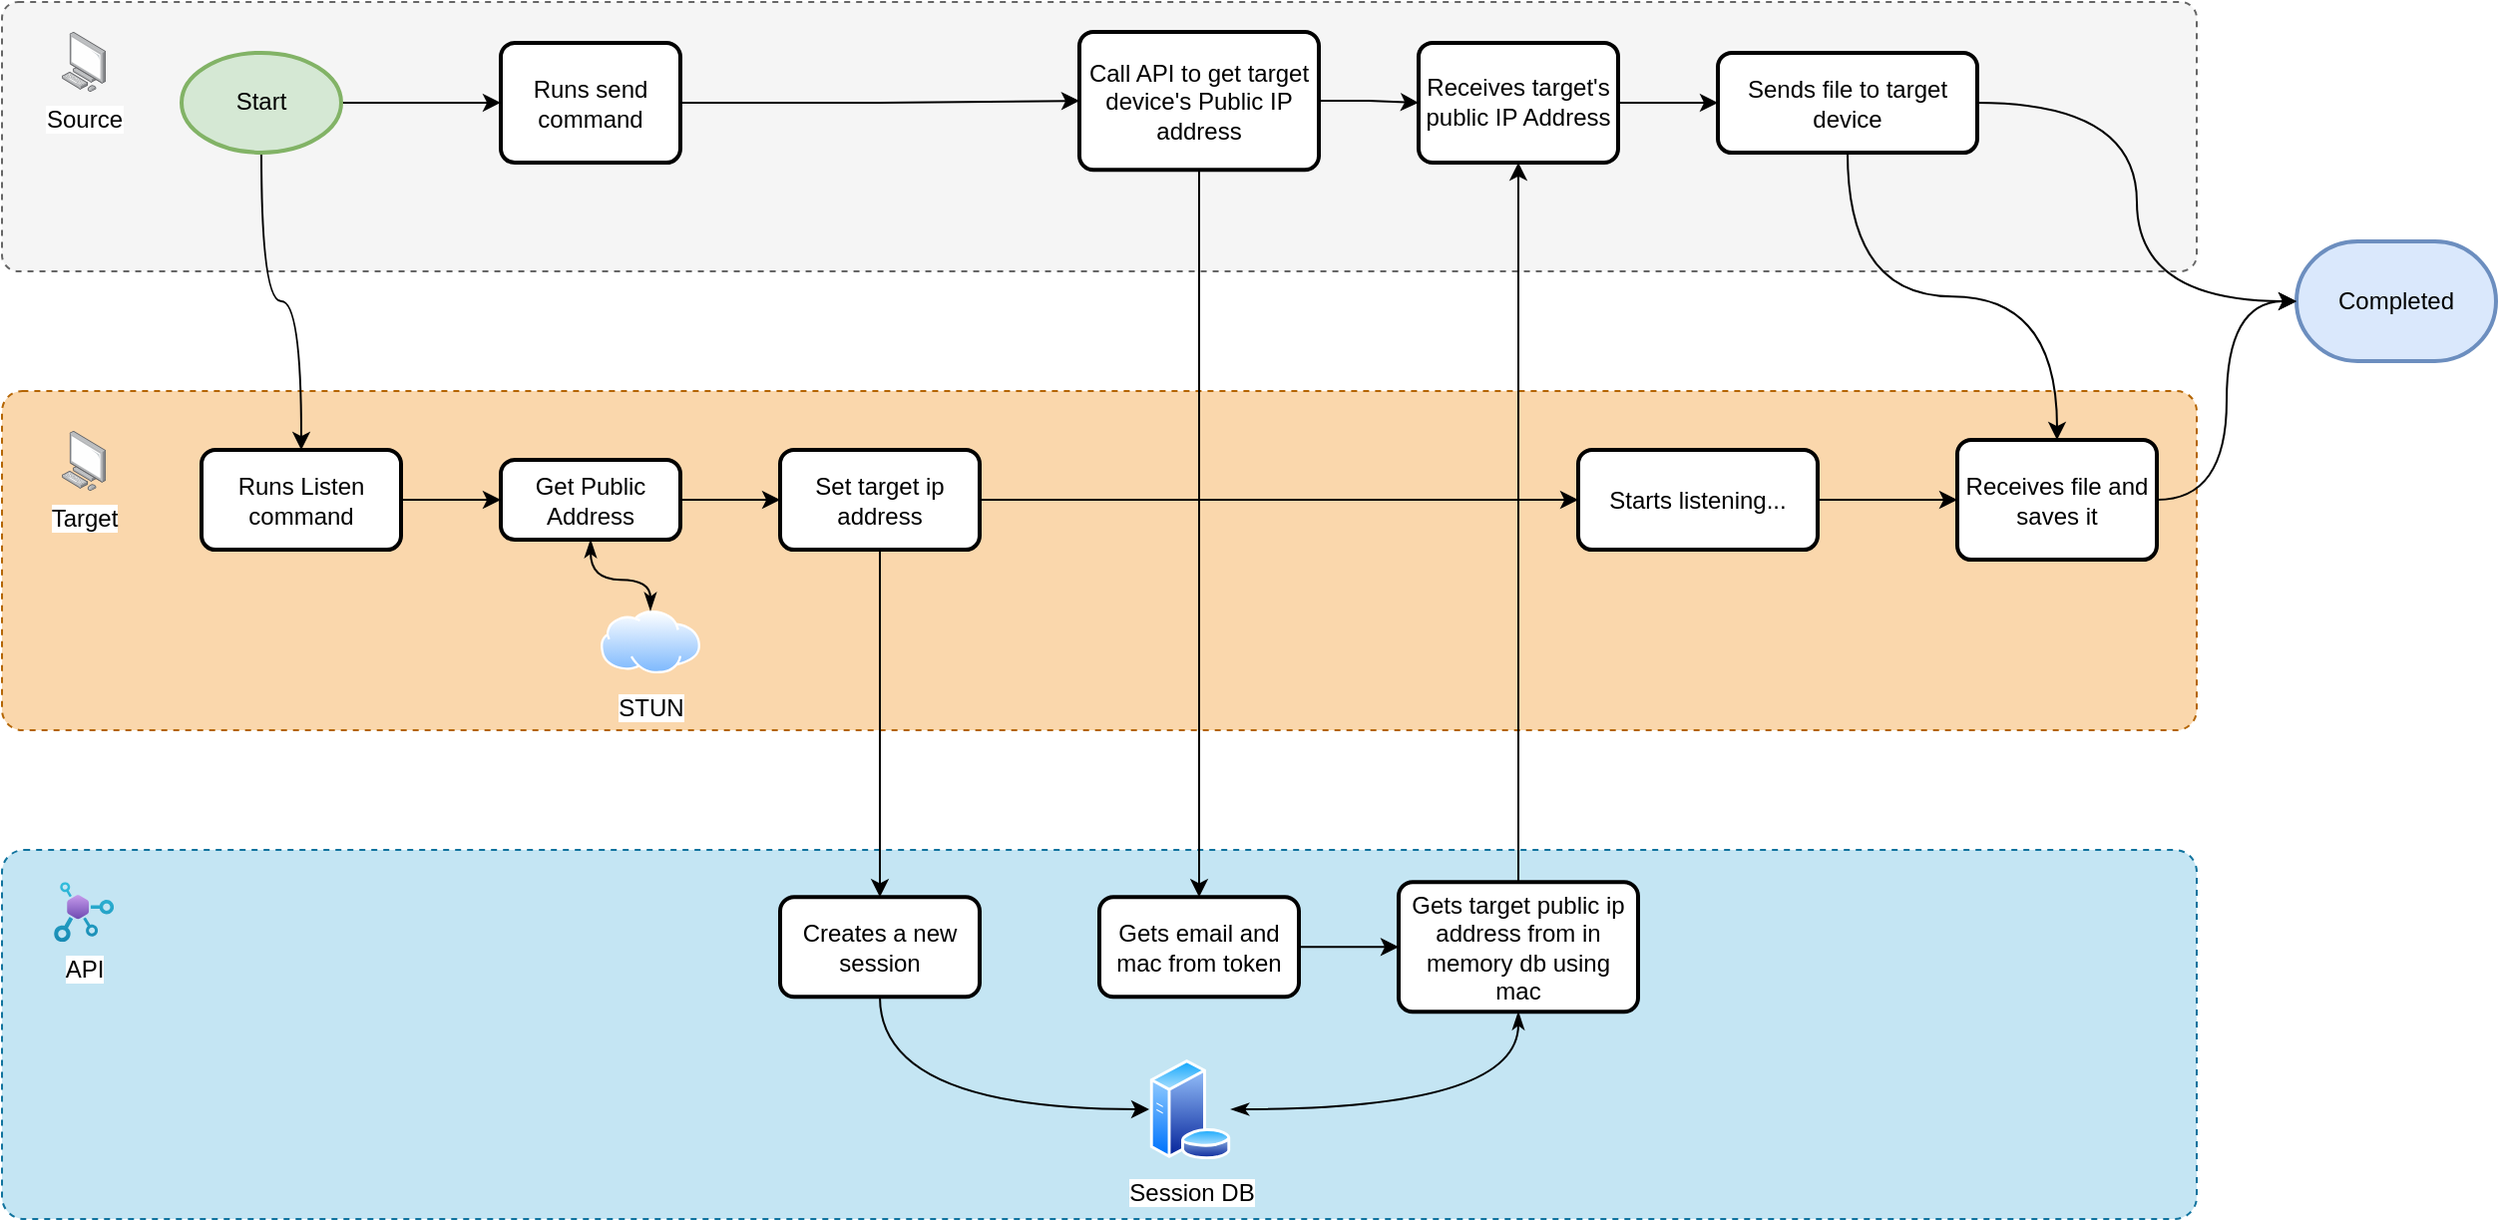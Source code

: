 <mxfile version="26.1.0">
  <diagram name="Page-1" id="CKk31lzkcVAHASGroGEC">
    <mxGraphModel dx="1439" dy="1298" grid="1" gridSize="10" guides="1" tooltips="1" connect="1" arrows="1" fold="1" page="1" pageScale="1" pageWidth="1169" pageHeight="827" math="0" shadow="0">
      <root>
        <mxCell id="0" />
        <mxCell id="1" parent="0" />
        <mxCell id="ZGtwyLP66gOGG5NbPFuv-45" value="" style="rounded=1;whiteSpace=wrap;html=1;fillColor=light-dark(#c4e5f3, #173d4d);dashed=1;arcSize=6;strokeColor=#10739e;" vertex="1" parent="1">
          <mxGeometry x="10" y="455" width="1100" height="185" as="geometry" />
        </mxCell>
        <mxCell id="ZGtwyLP66gOGG5NbPFuv-44" value="" style="rounded=1;whiteSpace=wrap;html=1;fillColor=#fad7ac;dashed=1;arcSize=6;strokeColor=#b46504;" vertex="1" parent="1">
          <mxGeometry x="10" y="225" width="1100" height="170" as="geometry" />
        </mxCell>
        <mxCell id="ZGtwyLP66gOGG5NbPFuv-43" value="" style="rounded=1;whiteSpace=wrap;html=1;fillColor=#f5f5f5;dashed=1;arcSize=6;strokeColor=#666666;fontColor=#333333;" vertex="1" parent="1">
          <mxGeometry x="10" y="30" width="1100" height="135" as="geometry" />
        </mxCell>
        <mxCell id="ZGtwyLP66gOGG5NbPFuv-1" value="Source" style="image;points=[];aspect=fixed;html=1;align=center;shadow=0;dashed=0;image=img/lib/allied_telesis/computer_and_terminals/Personal_Computer.svg;" vertex="1" parent="1">
          <mxGeometry x="40" y="45" width="22.14" height="30" as="geometry" />
        </mxCell>
        <mxCell id="ZGtwyLP66gOGG5NbPFuv-2" value="Target" style="image;points=[];aspect=fixed;html=1;align=center;shadow=0;dashed=0;image=img/lib/allied_telesis/computer_and_terminals/Personal_Computer.svg;" vertex="1" parent="1">
          <mxGeometry x="40" y="245" width="22.14" height="30" as="geometry" />
        </mxCell>
        <mxCell id="ZGtwyLP66gOGG5NbPFuv-3" value="API" style="image;aspect=fixed;html=1;points=[];align=center;fontSize=12;image=img/lib/azure2/web/API_Center.svg;" vertex="1" parent="1">
          <mxGeometry x="36.07" y="471.15" width="30" height="30" as="geometry" />
        </mxCell>
        <mxCell id="ZGtwyLP66gOGG5NbPFuv-4" value="STUN" style="image;aspect=fixed;perimeter=ellipsePerimeter;html=1;align=center;shadow=0;dashed=0;spacingTop=3;image=img/lib/active_directory/internet_cloud.svg;" vertex="1" parent="1">
          <mxGeometry x="310" y="335" width="50" height="31.5" as="geometry" />
        </mxCell>
        <mxCell id="ZGtwyLP66gOGG5NbPFuv-6" value="Session DB" style="image;aspect=fixed;perimeter=ellipsePerimeter;html=1;align=center;shadow=0;dashed=0;spacingTop=3;image=img/lib/active_directory/database_server.svg;" vertex="1" parent="1">
          <mxGeometry x="585" y="560" width="41" height="50" as="geometry" />
        </mxCell>
        <mxCell id="ZGtwyLP66gOGG5NbPFuv-17" style="edgeStyle=orthogonalEdgeStyle;rounded=0;orthogonalLoop=1;jettySize=auto;html=1;exitX=0.5;exitY=1;exitDx=0;exitDy=0;entryX=0.5;entryY=0;entryDx=0;entryDy=0;curved=1;startArrow=classicThin;startFill=1;endArrow=classicThin;endFill=1;" edge="1" parent="1" source="ZGtwyLP66gOGG5NbPFuv-15" target="ZGtwyLP66gOGG5NbPFuv-4">
          <mxGeometry relative="1" as="geometry" />
        </mxCell>
        <mxCell id="ZGtwyLP66gOGG5NbPFuv-19" value="" style="edgeStyle=orthogonalEdgeStyle;rounded=0;orthogonalLoop=1;jettySize=auto;html=1;" edge="1" parent="1" source="ZGtwyLP66gOGG5NbPFuv-15" target="ZGtwyLP66gOGG5NbPFuv-18">
          <mxGeometry relative="1" as="geometry" />
        </mxCell>
        <mxCell id="ZGtwyLP66gOGG5NbPFuv-15" value="Get Public Address" style="rounded=1;whiteSpace=wrap;html=1;absoluteArcSize=1;arcSize=14;strokeWidth=2;" vertex="1" parent="1">
          <mxGeometry x="260" y="259.55" width="90" height="40" as="geometry" />
        </mxCell>
        <mxCell id="ZGtwyLP66gOGG5NbPFuv-21" style="edgeStyle=orthogonalEdgeStyle;rounded=0;orthogonalLoop=1;jettySize=auto;html=1;exitX=0.5;exitY=1;exitDx=0;exitDy=0;entryX=0.5;entryY=0;entryDx=0;entryDy=0;curved=1;" edge="1" parent="1" source="ZGtwyLP66gOGG5NbPFuv-18" target="ZGtwyLP66gOGG5NbPFuv-20">
          <mxGeometry relative="1" as="geometry" />
        </mxCell>
        <mxCell id="ZGtwyLP66gOGG5NbPFuv-24" style="edgeStyle=orthogonalEdgeStyle;rounded=0;orthogonalLoop=1;jettySize=auto;html=1;exitX=1;exitY=0.5;exitDx=0;exitDy=0;entryX=0;entryY=0.5;entryDx=0;entryDy=0;" edge="1" parent="1" source="ZGtwyLP66gOGG5NbPFuv-18" target="ZGtwyLP66gOGG5NbPFuv-23">
          <mxGeometry relative="1" as="geometry" />
        </mxCell>
        <mxCell id="ZGtwyLP66gOGG5NbPFuv-18" value="Set target ip address" style="rounded=1;whiteSpace=wrap;html=1;absoluteArcSize=1;arcSize=14;strokeWidth=2;" vertex="1" parent="1">
          <mxGeometry x="400" y="254.55" width="100" height="50" as="geometry" />
        </mxCell>
        <mxCell id="ZGtwyLP66gOGG5NbPFuv-22" style="edgeStyle=orthogonalEdgeStyle;rounded=0;orthogonalLoop=1;jettySize=auto;html=1;exitX=0.5;exitY=1;exitDx=0;exitDy=0;entryX=0;entryY=0.5;entryDx=0;entryDy=0;curved=1;" edge="1" parent="1" source="ZGtwyLP66gOGG5NbPFuv-20" target="ZGtwyLP66gOGG5NbPFuv-6">
          <mxGeometry relative="1" as="geometry" />
        </mxCell>
        <mxCell id="ZGtwyLP66gOGG5NbPFuv-20" value="Creates a new session" style="rounded=1;whiteSpace=wrap;html=1;absoluteArcSize=1;arcSize=14;strokeWidth=2;" vertex="1" parent="1">
          <mxGeometry x="400" y="478.65" width="100" height="50" as="geometry" />
        </mxCell>
        <mxCell id="ZGtwyLP66gOGG5NbPFuv-53" value="" style="edgeStyle=orthogonalEdgeStyle;rounded=0;orthogonalLoop=1;jettySize=auto;html=1;" edge="1" parent="1" source="ZGtwyLP66gOGG5NbPFuv-23" target="ZGtwyLP66gOGG5NbPFuv-52">
          <mxGeometry relative="1" as="geometry" />
        </mxCell>
        <mxCell id="ZGtwyLP66gOGG5NbPFuv-23" value="Starts listening..." style="rounded=1;whiteSpace=wrap;html=1;absoluteArcSize=1;arcSize=14;strokeWidth=2;" vertex="1" parent="1">
          <mxGeometry x="800" y="254.55" width="120" height="50" as="geometry" />
        </mxCell>
        <mxCell id="ZGtwyLP66gOGG5NbPFuv-30" value="" style="edgeStyle=orthogonalEdgeStyle;rounded=0;orthogonalLoop=1;jettySize=auto;html=1;entryX=0;entryY=0.5;entryDx=0;entryDy=0;" edge="1" parent="1" source="ZGtwyLP66gOGG5NbPFuv-27" target="ZGtwyLP66gOGG5NbPFuv-39">
          <mxGeometry relative="1" as="geometry" />
        </mxCell>
        <mxCell id="ZGtwyLP66gOGG5NbPFuv-37" style="edgeStyle=orthogonalEdgeStyle;rounded=0;orthogonalLoop=1;jettySize=auto;html=1;exitX=0.5;exitY=1;exitDx=0;exitDy=0;entryX=0.5;entryY=0;entryDx=0;entryDy=0;" edge="1" parent="1" source="ZGtwyLP66gOGG5NbPFuv-27" target="ZGtwyLP66gOGG5NbPFuv-34">
          <mxGeometry relative="1" as="geometry" />
        </mxCell>
        <mxCell id="ZGtwyLP66gOGG5NbPFuv-27" value="Call API to get target device&#39;s Public IP address" style="rounded=1;whiteSpace=wrap;html=1;absoluteArcSize=1;arcSize=14;strokeWidth=2;" vertex="1" parent="1">
          <mxGeometry x="550" y="45" width="120" height="69.1" as="geometry" />
        </mxCell>
        <mxCell id="ZGtwyLP66gOGG5NbPFuv-54" style="edgeStyle=orthogonalEdgeStyle;rounded=0;orthogonalLoop=1;jettySize=auto;html=1;exitX=0.5;exitY=1;exitDx=0;exitDy=0;entryX=0.5;entryY=0;entryDx=0;entryDy=0;curved=1;" edge="1" parent="1" source="ZGtwyLP66gOGG5NbPFuv-29" target="ZGtwyLP66gOGG5NbPFuv-52">
          <mxGeometry relative="1" as="geometry" />
        </mxCell>
        <mxCell id="ZGtwyLP66gOGG5NbPFuv-29" value="Sends file to target device" style="rounded=1;whiteSpace=wrap;html=1;absoluteArcSize=1;arcSize=14;strokeWidth=2;" vertex="1" parent="1">
          <mxGeometry x="870" y="55.55" width="130" height="50" as="geometry" />
        </mxCell>
        <mxCell id="ZGtwyLP66gOGG5NbPFuv-31" value="Completed" style="strokeWidth=2;html=1;shape=mxgraph.flowchart.terminator;whiteSpace=wrap;fillColor=#dae8fc;strokeColor=#6c8ebf;" vertex="1" parent="1">
          <mxGeometry x="1160" y="150" width="100" height="60" as="geometry" />
        </mxCell>
        <mxCell id="ZGtwyLP66gOGG5NbPFuv-36" value="" style="edgeStyle=orthogonalEdgeStyle;rounded=0;orthogonalLoop=1;jettySize=auto;html=1;" edge="1" parent="1" source="ZGtwyLP66gOGG5NbPFuv-34" target="ZGtwyLP66gOGG5NbPFuv-35">
          <mxGeometry relative="1" as="geometry" />
        </mxCell>
        <mxCell id="ZGtwyLP66gOGG5NbPFuv-34" value="Gets email and mac from token" style="rounded=1;whiteSpace=wrap;html=1;absoluteArcSize=1;arcSize=14;strokeWidth=2;" vertex="1" parent="1">
          <mxGeometry x="560" y="478.65" width="100" height="50" as="geometry" />
        </mxCell>
        <mxCell id="ZGtwyLP66gOGG5NbPFuv-38" style="edgeStyle=orthogonalEdgeStyle;rounded=0;orthogonalLoop=1;jettySize=auto;html=1;exitX=0.5;exitY=1;exitDx=0;exitDy=0;entryX=1;entryY=0.5;entryDx=0;entryDy=0;curved=1;endArrow=classicThin;endFill=1;startArrow=classicThin;startFill=1;" edge="1" parent="1" source="ZGtwyLP66gOGG5NbPFuv-35" target="ZGtwyLP66gOGG5NbPFuv-6">
          <mxGeometry relative="1" as="geometry" />
        </mxCell>
        <mxCell id="ZGtwyLP66gOGG5NbPFuv-41" style="edgeStyle=orthogonalEdgeStyle;rounded=0;orthogonalLoop=1;jettySize=auto;html=1;exitX=0.5;exitY=0;exitDx=0;exitDy=0;entryX=0.5;entryY=1;entryDx=0;entryDy=0;" edge="1" parent="1" source="ZGtwyLP66gOGG5NbPFuv-35" target="ZGtwyLP66gOGG5NbPFuv-39">
          <mxGeometry relative="1" as="geometry" />
        </mxCell>
        <mxCell id="ZGtwyLP66gOGG5NbPFuv-35" value="Gets target public ip address from in memory db using mac" style="rounded=1;whiteSpace=wrap;html=1;absoluteArcSize=1;arcSize=14;strokeWidth=2;" vertex="1" parent="1">
          <mxGeometry x="710" y="471.15" width="120" height="65" as="geometry" />
        </mxCell>
        <mxCell id="ZGtwyLP66gOGG5NbPFuv-40" style="edgeStyle=orthogonalEdgeStyle;rounded=0;orthogonalLoop=1;jettySize=auto;html=1;exitX=1;exitY=0.5;exitDx=0;exitDy=0;entryX=0;entryY=0.5;entryDx=0;entryDy=0;" edge="1" parent="1" source="ZGtwyLP66gOGG5NbPFuv-39" target="ZGtwyLP66gOGG5NbPFuv-29">
          <mxGeometry relative="1" as="geometry" />
        </mxCell>
        <mxCell id="ZGtwyLP66gOGG5NbPFuv-39" value="Receives target&#39;s public IP Address" style="rounded=1;whiteSpace=wrap;html=1;absoluteArcSize=1;arcSize=14;strokeWidth=2;" vertex="1" parent="1">
          <mxGeometry x="720" y="50.45" width="100" height="60" as="geometry" />
        </mxCell>
        <mxCell id="ZGtwyLP66gOGG5NbPFuv-48" value="" style="edgeStyle=orthogonalEdgeStyle;rounded=0;orthogonalLoop=1;jettySize=auto;html=1;" edge="1" parent="1" source="ZGtwyLP66gOGG5NbPFuv-42" target="ZGtwyLP66gOGG5NbPFuv-46">
          <mxGeometry relative="1" as="geometry" />
        </mxCell>
        <mxCell id="ZGtwyLP66gOGG5NbPFuv-51" style="edgeStyle=orthogonalEdgeStyle;rounded=0;orthogonalLoop=1;jettySize=auto;html=1;exitX=0.5;exitY=1;exitDx=0;exitDy=0;exitPerimeter=0;entryX=0.5;entryY=0;entryDx=0;entryDy=0;curved=1;" edge="1" parent="1" source="ZGtwyLP66gOGG5NbPFuv-42" target="ZGtwyLP66gOGG5NbPFuv-49">
          <mxGeometry relative="1" as="geometry" />
        </mxCell>
        <mxCell id="ZGtwyLP66gOGG5NbPFuv-42" value="Start" style="strokeWidth=2;html=1;shape=mxgraph.flowchart.start_1;whiteSpace=wrap;fillColor=#d5e8d4;strokeColor=#82b366;" vertex="1" parent="1">
          <mxGeometry x="100" y="55.45" width="80" height="50" as="geometry" />
        </mxCell>
        <mxCell id="ZGtwyLP66gOGG5NbPFuv-47" value="" style="edgeStyle=orthogonalEdgeStyle;rounded=0;orthogonalLoop=1;jettySize=auto;html=1;entryX=0;entryY=0.5;entryDx=0;entryDy=0;" edge="1" parent="1" source="ZGtwyLP66gOGG5NbPFuv-46" target="ZGtwyLP66gOGG5NbPFuv-27">
          <mxGeometry relative="1" as="geometry">
            <mxPoint x="390" y="79.55" as="targetPoint" />
          </mxGeometry>
        </mxCell>
        <mxCell id="ZGtwyLP66gOGG5NbPFuv-46" value="Runs send command" style="rounded=1;whiteSpace=wrap;html=1;absoluteArcSize=1;arcSize=14;strokeWidth=2;" vertex="1" parent="1">
          <mxGeometry x="260" y="50.55" width="90" height="60" as="geometry" />
        </mxCell>
        <mxCell id="ZGtwyLP66gOGG5NbPFuv-50" value="" style="edgeStyle=orthogonalEdgeStyle;rounded=0;orthogonalLoop=1;jettySize=auto;html=1;" edge="1" parent="1" source="ZGtwyLP66gOGG5NbPFuv-49" target="ZGtwyLP66gOGG5NbPFuv-15">
          <mxGeometry relative="1" as="geometry" />
        </mxCell>
        <mxCell id="ZGtwyLP66gOGG5NbPFuv-49" value="Runs Listen command" style="rounded=1;whiteSpace=wrap;html=1;absoluteArcSize=1;arcSize=14;strokeWidth=2;" vertex="1" parent="1">
          <mxGeometry x="110" y="254.55" width="100" height="50" as="geometry" />
        </mxCell>
        <mxCell id="ZGtwyLP66gOGG5NbPFuv-56" style="edgeStyle=orthogonalEdgeStyle;rounded=0;orthogonalLoop=1;jettySize=auto;html=1;exitX=1;exitY=0.5;exitDx=0;exitDy=0;entryX=0;entryY=0.5;entryDx=0;entryDy=0;entryPerimeter=0;curved=1;" edge="1" parent="1" source="ZGtwyLP66gOGG5NbPFuv-52" target="ZGtwyLP66gOGG5NbPFuv-31">
          <mxGeometry relative="1" as="geometry">
            <mxPoint x="1180" y="240" as="targetPoint" />
          </mxGeometry>
        </mxCell>
        <mxCell id="ZGtwyLP66gOGG5NbPFuv-52" value="Receives file and saves it" style="rounded=1;whiteSpace=wrap;html=1;absoluteArcSize=1;arcSize=14;strokeWidth=2;" vertex="1" parent="1">
          <mxGeometry x="990" y="249.55" width="100" height="60" as="geometry" />
        </mxCell>
        <mxCell id="ZGtwyLP66gOGG5NbPFuv-55" style="edgeStyle=orthogonalEdgeStyle;rounded=0;orthogonalLoop=1;jettySize=auto;html=1;exitX=1;exitY=0.5;exitDx=0;exitDy=0;entryX=0;entryY=0.5;entryDx=0;entryDy=0;entryPerimeter=0;curved=1;" edge="1" parent="1" source="ZGtwyLP66gOGG5NbPFuv-29" target="ZGtwyLP66gOGG5NbPFuv-31">
          <mxGeometry relative="1" as="geometry" />
        </mxCell>
      </root>
    </mxGraphModel>
  </diagram>
</mxfile>
